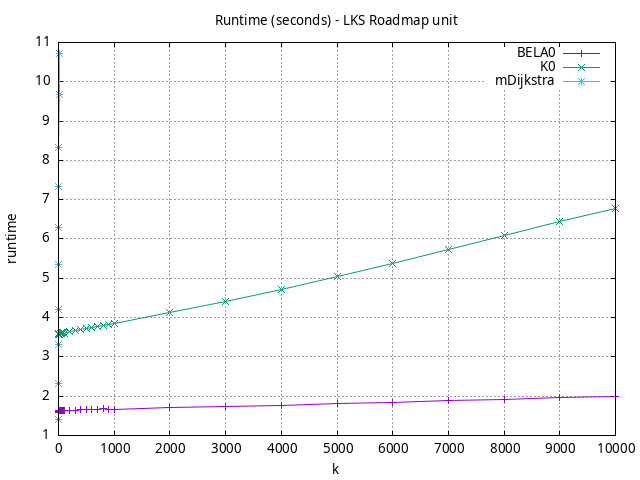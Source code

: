 #!/usr/bin/gnuplot
# -*- coding: utf-8 -*-
#
# results/roadmap/unit/LKS/USA-road-d.LKS.brute-force.runtime.gnuplot
#
# Started on 01/09/2024 14:29:06
# Author: Carlos Linares López
set grid
set xlabel "k"
set ylabel "runtime"

set title "Runtime (seconds) - LKS Roadmap unit"

set terminal png enhanced font "Ariel,10"
set output 'USA-road-d.LKS.brute-force.runtime.png'

plot "-" title "BELA0"      with linesp, "-" title "K0"      with linesp, "-" title "mDijkstra"      with linesp

	1 1.58487218
	2 1.6158141690000003
	3 1.6284207600000002
	4 1.6312196290000003
	5 1.6309950599999998
	6 1.6321479429999997
	7 1.6344546969999998
	8 1.6353079080000001
	9 1.636780955
	10 1.6297760460000001
	20 1.6304405110000002
	30 1.632918391
	40 1.6342839080000002
	50 1.634965402
	60 1.6369316959999995
	70 1.638261132
	80 1.6408207260000003
	90 1.6421040689999997
	100 1.6366151159999995
	200 1.6415518560000002
	300 1.6453051239999996
	400 1.6494433089999998
	500 1.653655382
	600 1.6573416819999998
	700 1.6612479950000003
	800 1.6973136720000002
	900 1.671079633
	1000 1.666758405
	2000 1.702912974
	3000 1.7386910510000002
	4000 1.7758517610000002
	5000 1.8139839950000003
	6000 1.8499964699999998
	7000 1.8863856400000003
	8000 1.9242372399999998
	9000 1.96409946
	10000 2.00255936
end
	1 3.56372094
	2 3.5696575899999994
	3 3.56615654
	4 3.5746410300000004
	5 3.57703994
	6 3.5766724999999995
	7 3.5769559799999997
	8 3.6020264499999994
	9 3.58119498
	10 3.5750698599999997
	20 3.58085348
	30 3.5842477500000003
	40 3.5954958399999994
	50 3.5998818100000007
	60 3.6092302400000005
	70 3.6132392799999997
	80 3.61861553
	90 3.63051179
	100 3.6061751799999997
	200 3.6383996900000004
	300 3.6672432400000003
	400 3.6908491799999994
	500 3.72074955
	600 3.7495232000000005
	700 3.7775983200000014
	800 3.8042440099999997
	900 3.8328485499999996
	1000 3.8444794199999994
	2000 4.12460114
	3000 4.41001258
	4000 4.72386323
	5000 5.049145229999999
	6000 5.38739316
	7000 5.73120166
	8000 6.0839152
	9000 6.432995219999999
	10000 6.782729039999998
end
	1 1.4120963789999996
	2 2.3267438200000004
	3 3.3057486
	4 4.2031057899999995
	5 5.34104926
	6 6.291420940000002
	7 7.323636199999999
	8 8.335753299999999
	9 9.67055837
	10 10.72870324
end
